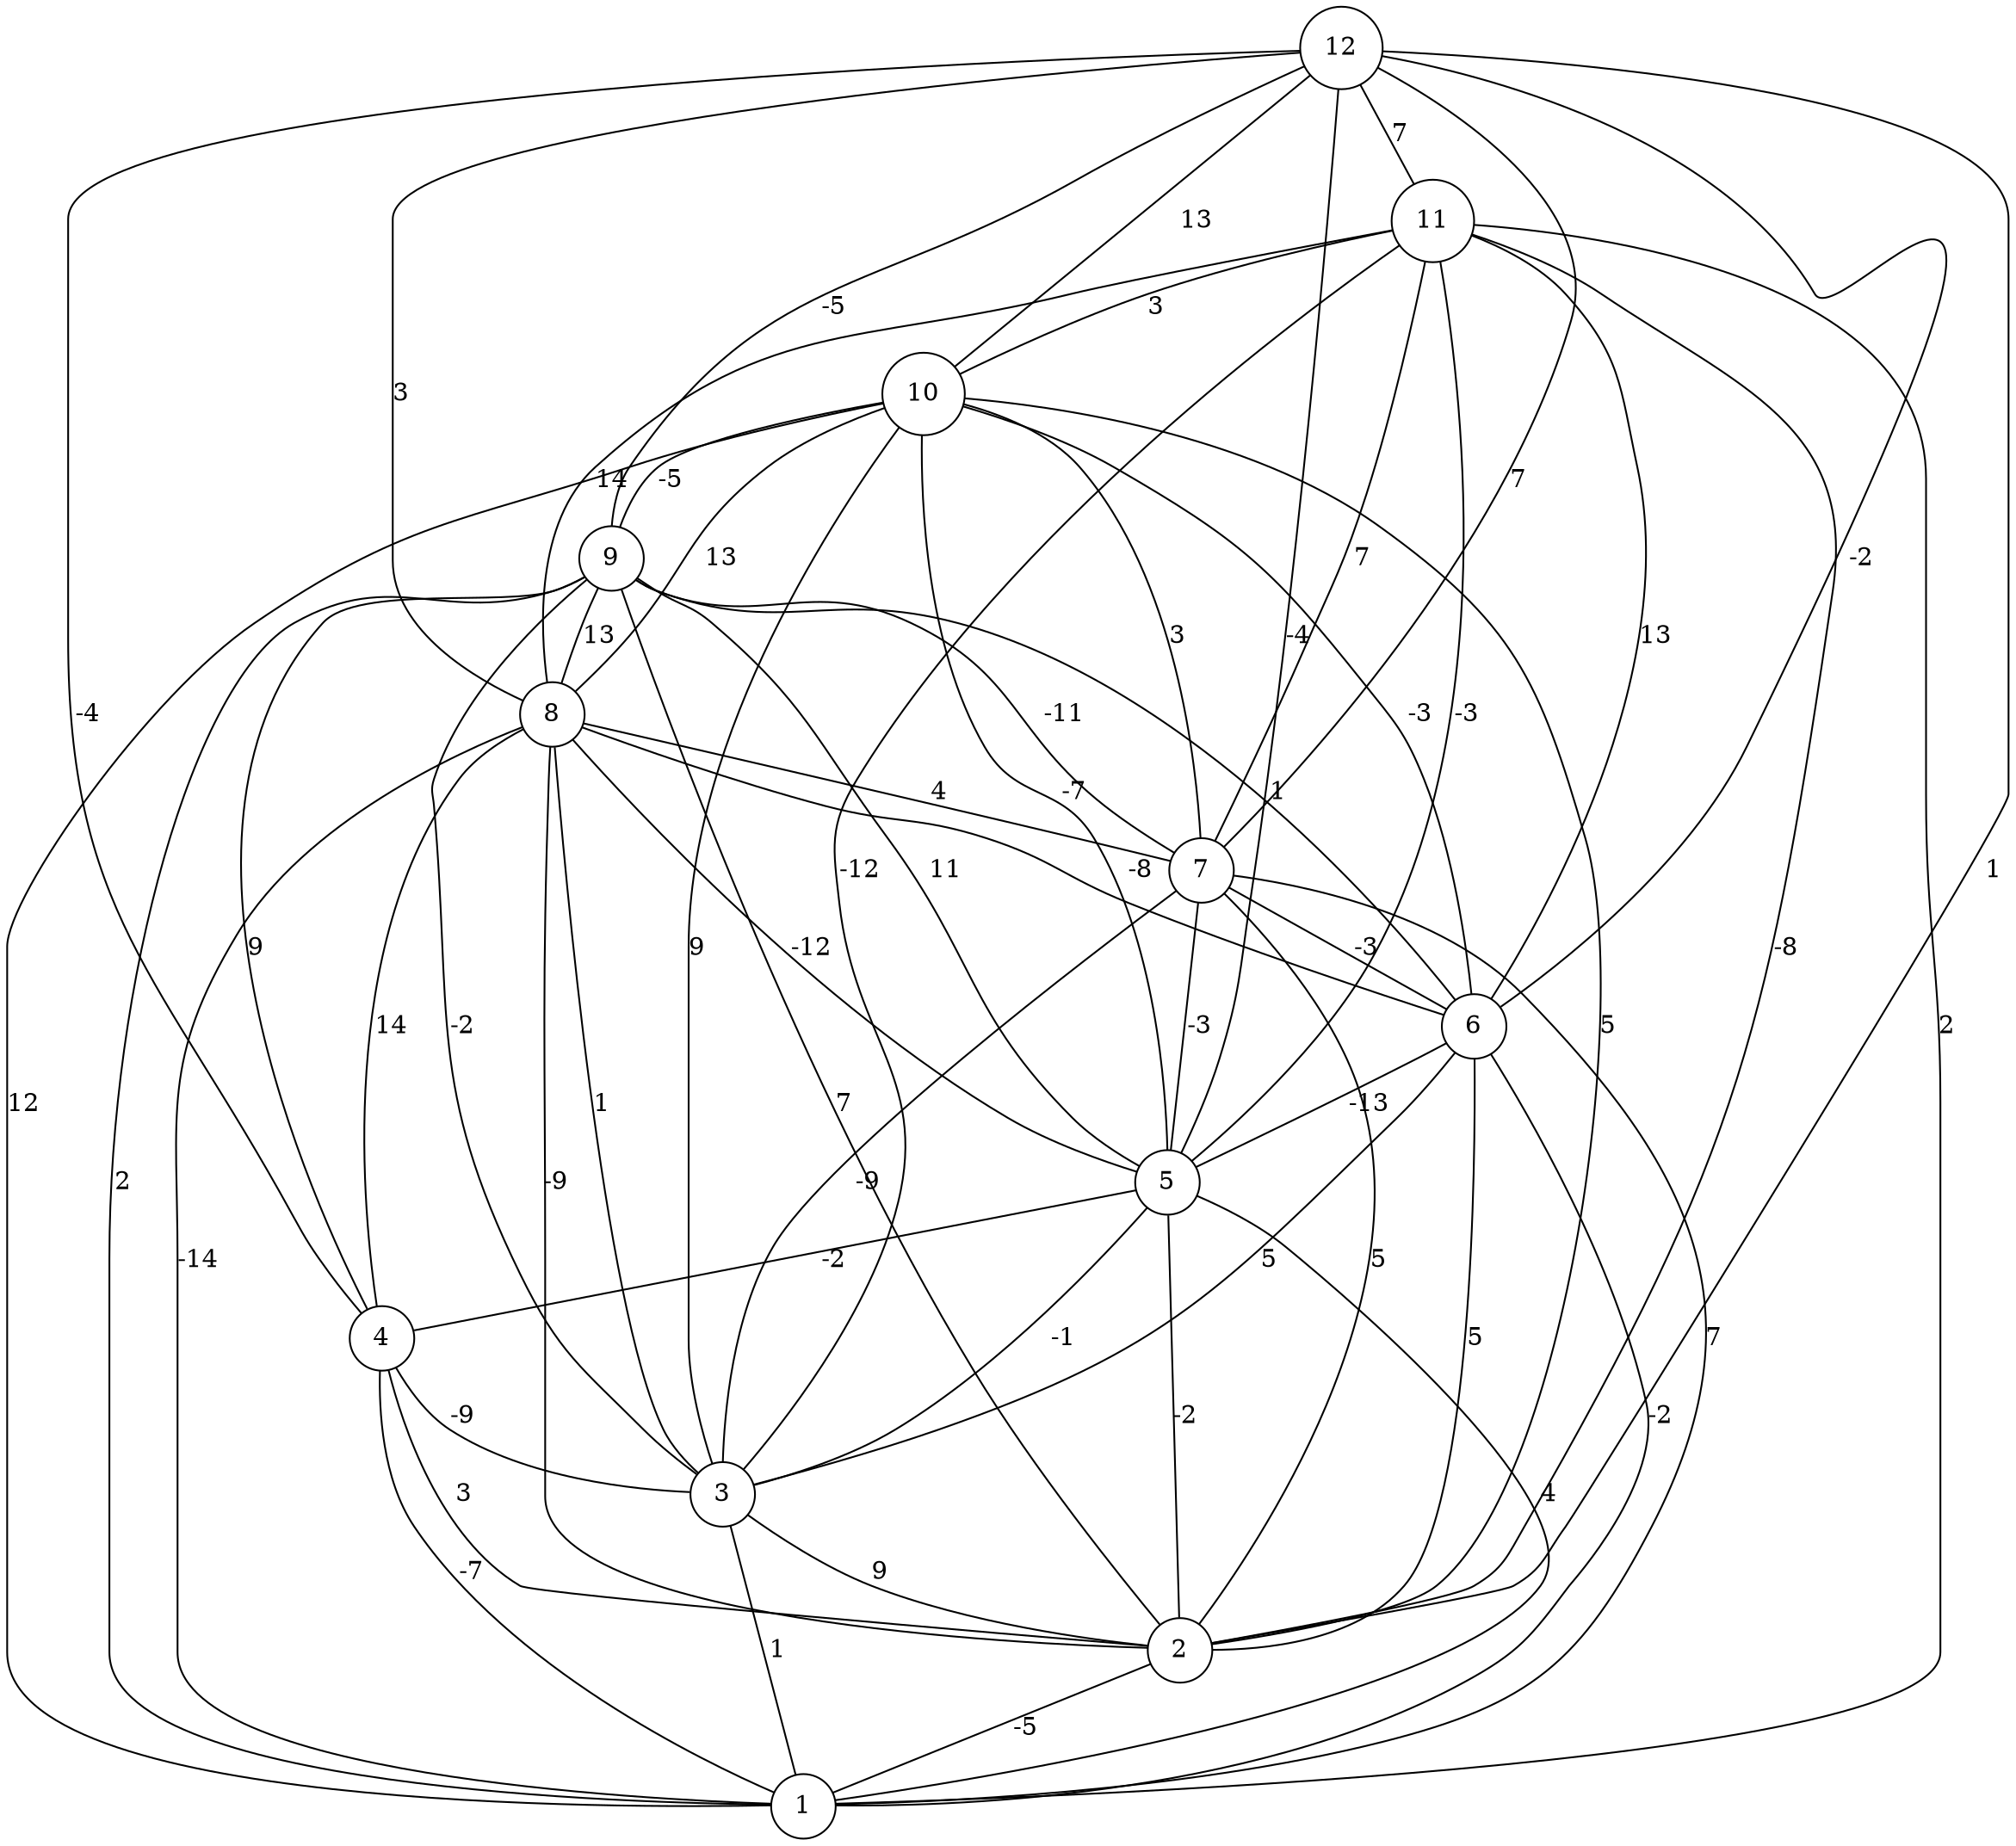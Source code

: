 graph { 
	 fontname="Helvetica,Arial,sans-serif" 
	 node [shape = circle]; 
	 12 -- 2 [label = "1"];
	 12 -- 4 [label = "-4"];
	 12 -- 5 [label = "-4"];
	 12 -- 6 [label = "-2"];
	 12 -- 7 [label = "7"];
	 12 -- 8 [label = "3"];
	 12 -- 9 [label = "-5"];
	 12 -- 10 [label = "13"];
	 12 -- 11 [label = "7"];
	 11 -- 1 [label = "2"];
	 11 -- 2 [label = "-8"];
	 11 -- 3 [label = "-12"];
	 11 -- 5 [label = "-3"];
	 11 -- 6 [label = "13"];
	 11 -- 7 [label = "7"];
	 11 -- 8 [label = "14"];
	 11 -- 10 [label = "3"];
	 10 -- 1 [label = "12"];
	 10 -- 2 [label = "5"];
	 10 -- 3 [label = "9"];
	 10 -- 5 [label = "-7"];
	 10 -- 6 [label = "-3"];
	 10 -- 7 [label = "3"];
	 10 -- 8 [label = "13"];
	 10 -- 9 [label = "-5"];
	 9 -- 1 [label = "2"];
	 9 -- 2 [label = "7"];
	 9 -- 3 [label = "-2"];
	 9 -- 4 [label = "9"];
	 9 -- 5 [label = "11"];
	 9 -- 6 [label = "1"];
	 9 -- 7 [label = "-11"];
	 9 -- 8 [label = "13"];
	 8 -- 1 [label = "-14"];
	 8 -- 2 [label = "-9"];
	 8 -- 3 [label = "1"];
	 8 -- 4 [label = "14"];
	 8 -- 5 [label = "-12"];
	 8 -- 6 [label = "-8"];
	 8 -- 7 [label = "4"];
	 7 -- 1 [label = "7"];
	 7 -- 2 [label = "5"];
	 7 -- 3 [label = "-9"];
	 7 -- 5 [label = "-3"];
	 7 -- 6 [label = "-3"];
	 6 -- 1 [label = "-2"];
	 6 -- 2 [label = "5"];
	 6 -- 3 [label = "5"];
	 6 -- 5 [label = "-13"];
	 5 -- 1 [label = "4"];
	 5 -- 2 [label = "-2"];
	 5 -- 3 [label = "-1"];
	 5 -- 4 [label = "-2"];
	 4 -- 1 [label = "-7"];
	 4 -- 2 [label = "3"];
	 4 -- 3 [label = "-9"];
	 3 -- 1 [label = "1"];
	 3 -- 2 [label = "9"];
	 2 -- 1 [label = "-5"];
	 1;
	 2;
	 3;
	 4;
	 5;
	 6;
	 7;
	 8;
	 9;
	 10;
	 11;
	 12;
}
